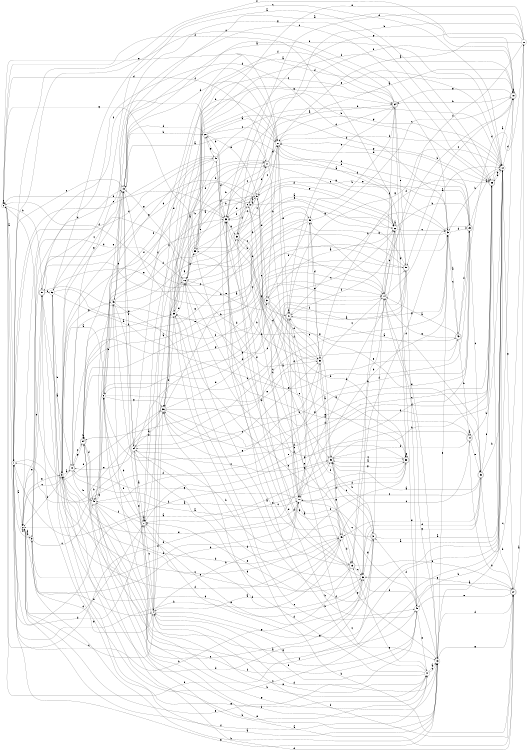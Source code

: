 digraph n45_6 {
__start0 [label="" shape="none"];

rankdir=LR;
size="8,5";

s0 [style="filled", color="black", fillcolor="white" shape="circle", label="0"];
s1 [style="filled", color="black", fillcolor="white" shape="circle", label="1"];
s2 [style="filled", color="black", fillcolor="white" shape="circle", label="2"];
s3 [style="filled", color="black", fillcolor="white" shape="circle", label="3"];
s4 [style="filled", color="black", fillcolor="white" shape="circle", label="4"];
s5 [style="filled", color="black", fillcolor="white" shape="circle", label="5"];
s6 [style="rounded,filled", color="black", fillcolor="white" shape="doublecircle", label="6"];
s7 [style="rounded,filled", color="black", fillcolor="white" shape="doublecircle", label="7"];
s8 [style="filled", color="black", fillcolor="white" shape="circle", label="8"];
s9 [style="filled", color="black", fillcolor="white" shape="circle", label="9"];
s10 [style="rounded,filled", color="black", fillcolor="white" shape="doublecircle", label="10"];
s11 [style="filled", color="black", fillcolor="white" shape="circle", label="11"];
s12 [style="filled", color="black", fillcolor="white" shape="circle", label="12"];
s13 [style="filled", color="black", fillcolor="white" shape="circle", label="13"];
s14 [style="filled", color="black", fillcolor="white" shape="circle", label="14"];
s15 [style="rounded,filled", color="black", fillcolor="white" shape="doublecircle", label="15"];
s16 [style="rounded,filled", color="black", fillcolor="white" shape="doublecircle", label="16"];
s17 [style="rounded,filled", color="black", fillcolor="white" shape="doublecircle", label="17"];
s18 [style="rounded,filled", color="black", fillcolor="white" shape="doublecircle", label="18"];
s19 [style="filled", color="black", fillcolor="white" shape="circle", label="19"];
s20 [style="filled", color="black", fillcolor="white" shape="circle", label="20"];
s21 [style="filled", color="black", fillcolor="white" shape="circle", label="21"];
s22 [style="filled", color="black", fillcolor="white" shape="circle", label="22"];
s23 [style="rounded,filled", color="black", fillcolor="white" shape="doublecircle", label="23"];
s24 [style="filled", color="black", fillcolor="white" shape="circle", label="24"];
s25 [style="rounded,filled", color="black", fillcolor="white" shape="doublecircle", label="25"];
s26 [style="rounded,filled", color="black", fillcolor="white" shape="doublecircle", label="26"];
s27 [style="rounded,filled", color="black", fillcolor="white" shape="doublecircle", label="27"];
s28 [style="filled", color="black", fillcolor="white" shape="circle", label="28"];
s29 [style="rounded,filled", color="black", fillcolor="white" shape="doublecircle", label="29"];
s30 [style="filled", color="black", fillcolor="white" shape="circle", label="30"];
s31 [style="rounded,filled", color="black", fillcolor="white" shape="doublecircle", label="31"];
s32 [style="filled", color="black", fillcolor="white" shape="circle", label="32"];
s33 [style="filled", color="black", fillcolor="white" shape="circle", label="33"];
s34 [style="rounded,filled", color="black", fillcolor="white" shape="doublecircle", label="34"];
s35 [style="filled", color="black", fillcolor="white" shape="circle", label="35"];
s36 [style="rounded,filled", color="black", fillcolor="white" shape="doublecircle", label="36"];
s37 [style="rounded,filled", color="black", fillcolor="white" shape="doublecircle", label="37"];
s38 [style="rounded,filled", color="black", fillcolor="white" shape="doublecircle", label="38"];
s39 [style="filled", color="black", fillcolor="white" shape="circle", label="39"];
s40 [style="filled", color="black", fillcolor="white" shape="circle", label="40"];
s41 [style="rounded,filled", color="black", fillcolor="white" shape="doublecircle", label="41"];
s42 [style="filled", color="black", fillcolor="white" shape="circle", label="42"];
s43 [style="rounded,filled", color="black", fillcolor="white" shape="doublecircle", label="43"];
s44 [style="rounded,filled", color="black", fillcolor="white" shape="doublecircle", label="44"];
s45 [style="filled", color="black", fillcolor="white" shape="circle", label="45"];
s46 [style="filled", color="black", fillcolor="white" shape="circle", label="46"];
s47 [style="filled", color="black", fillcolor="white" shape="circle", label="47"];
s48 [style="filled", color="black", fillcolor="white" shape="circle", label="48"];
s49 [style="filled", color="black", fillcolor="white" shape="circle", label="49"];
s50 [style="rounded,filled", color="black", fillcolor="white" shape="doublecircle", label="50"];
s51 [style="rounded,filled", color="black", fillcolor="white" shape="doublecircle", label="51"];
s52 [style="filled", color="black", fillcolor="white" shape="circle", label="52"];
s53 [style="rounded,filled", color="black", fillcolor="white" shape="doublecircle", label="53"];
s54 [style="rounded,filled", color="black", fillcolor="white" shape="doublecircle", label="54"];
s55 [style="filled", color="black", fillcolor="white" shape="circle", label="55"];
s0 -> s1 [label="a"];
s0 -> s51 [label="b"];
s0 -> s0 [label="c"];
s0 -> s25 [label="d"];
s0 -> s36 [label="e"];
s0 -> s22 [label="f"];
s0 -> s55 [label="g"];
s1 -> s2 [label="a"];
s1 -> s45 [label="b"];
s1 -> s19 [label="c"];
s1 -> s7 [label="d"];
s1 -> s41 [label="e"];
s1 -> s16 [label="f"];
s1 -> s13 [label="g"];
s2 -> s3 [label="a"];
s2 -> s38 [label="b"];
s2 -> s9 [label="c"];
s2 -> s7 [label="d"];
s2 -> s40 [label="e"];
s2 -> s47 [label="f"];
s2 -> s9 [label="g"];
s3 -> s1 [label="a"];
s3 -> s4 [label="b"];
s3 -> s49 [label="c"];
s3 -> s19 [label="d"];
s3 -> s51 [label="e"];
s3 -> s2 [label="f"];
s3 -> s4 [label="g"];
s4 -> s5 [label="a"];
s4 -> s11 [label="b"];
s4 -> s2 [label="c"];
s4 -> s13 [label="d"];
s4 -> s19 [label="e"];
s4 -> s36 [label="f"];
s4 -> s31 [label="g"];
s5 -> s6 [label="a"];
s5 -> s55 [label="b"];
s5 -> s53 [label="c"];
s5 -> s37 [label="d"];
s5 -> s15 [label="e"];
s5 -> s17 [label="f"];
s5 -> s3 [label="g"];
s6 -> s5 [label="a"];
s6 -> s7 [label="b"];
s6 -> s11 [label="c"];
s6 -> s33 [label="d"];
s6 -> s8 [label="e"];
s6 -> s33 [label="f"];
s6 -> s12 [label="g"];
s7 -> s7 [label="a"];
s7 -> s8 [label="b"];
s7 -> s4 [label="c"];
s7 -> s17 [label="d"];
s7 -> s8 [label="e"];
s7 -> s49 [label="f"];
s7 -> s12 [label="g"];
s8 -> s9 [label="a"];
s8 -> s46 [label="b"];
s8 -> s42 [label="c"];
s8 -> s26 [label="d"];
s8 -> s19 [label="e"];
s8 -> s33 [label="f"];
s8 -> s36 [label="g"];
s9 -> s10 [label="a"];
s9 -> s47 [label="b"];
s9 -> s19 [label="c"];
s9 -> s17 [label="d"];
s9 -> s11 [label="e"];
s9 -> s33 [label="f"];
s9 -> s46 [label="g"];
s10 -> s11 [label="a"];
s10 -> s49 [label="b"];
s10 -> s54 [label="c"];
s10 -> s50 [label="d"];
s10 -> s16 [label="e"];
s10 -> s2 [label="f"];
s10 -> s26 [label="g"];
s11 -> s12 [label="a"];
s11 -> s22 [label="b"];
s11 -> s53 [label="c"];
s11 -> s3 [label="d"];
s11 -> s35 [label="e"];
s11 -> s30 [label="f"];
s11 -> s10 [label="g"];
s12 -> s13 [label="a"];
s12 -> s42 [label="b"];
s12 -> s52 [label="c"];
s12 -> s18 [label="d"];
s12 -> s26 [label="e"];
s12 -> s39 [label="f"];
s12 -> s27 [label="g"];
s13 -> s9 [label="a"];
s13 -> s3 [label="b"];
s13 -> s14 [label="c"];
s13 -> s27 [label="d"];
s13 -> s42 [label="e"];
s13 -> s31 [label="f"];
s13 -> s27 [label="g"];
s14 -> s12 [label="a"];
s14 -> s15 [label="b"];
s14 -> s22 [label="c"];
s14 -> s19 [label="d"];
s14 -> s13 [label="e"];
s14 -> s34 [label="f"];
s14 -> s8 [label="g"];
s15 -> s16 [label="a"];
s15 -> s1 [label="b"];
s15 -> s30 [label="c"];
s15 -> s33 [label="d"];
s15 -> s7 [label="e"];
s15 -> s27 [label="f"];
s15 -> s23 [label="g"];
s16 -> s7 [label="a"];
s16 -> s17 [label="b"];
s16 -> s35 [label="c"];
s16 -> s2 [label="d"];
s16 -> s37 [label="e"];
s16 -> s55 [label="f"];
s16 -> s43 [label="g"];
s17 -> s18 [label="a"];
s17 -> s36 [label="b"];
s17 -> s13 [label="c"];
s17 -> s0 [label="d"];
s17 -> s22 [label="e"];
s17 -> s42 [label="f"];
s17 -> s21 [label="g"];
s18 -> s19 [label="a"];
s18 -> s34 [label="b"];
s18 -> s50 [label="c"];
s18 -> s18 [label="d"];
s18 -> s39 [label="e"];
s18 -> s1 [label="f"];
s18 -> s34 [label="g"];
s19 -> s17 [label="a"];
s19 -> s20 [label="b"];
s19 -> s14 [label="c"];
s19 -> s21 [label="d"];
s19 -> s12 [label="e"];
s19 -> s24 [label="f"];
s19 -> s9 [label="g"];
s20 -> s21 [label="a"];
s20 -> s26 [label="b"];
s20 -> s21 [label="c"];
s20 -> s19 [label="d"];
s20 -> s5 [label="e"];
s20 -> s2 [label="f"];
s20 -> s48 [label="g"];
s21 -> s22 [label="a"];
s21 -> s4 [label="b"];
s21 -> s5 [label="c"];
s21 -> s41 [label="d"];
s21 -> s0 [label="e"];
s21 -> s12 [label="f"];
s21 -> s13 [label="g"];
s22 -> s22 [label="a"];
s22 -> s23 [label="b"];
s22 -> s42 [label="c"];
s22 -> s40 [label="d"];
s22 -> s55 [label="e"];
s22 -> s41 [label="f"];
s22 -> s33 [label="g"];
s23 -> s12 [label="a"];
s23 -> s24 [label="b"];
s23 -> s29 [label="c"];
s23 -> s21 [label="d"];
s23 -> s5 [label="e"];
s23 -> s25 [label="f"];
s23 -> s21 [label="g"];
s24 -> s7 [label="a"];
s24 -> s14 [label="b"];
s24 -> s25 [label="c"];
s24 -> s12 [label="d"];
s24 -> s10 [label="e"];
s24 -> s43 [label="f"];
s24 -> s30 [label="g"];
s25 -> s0 [label="a"];
s25 -> s26 [label="b"];
s25 -> s38 [label="c"];
s25 -> s45 [label="d"];
s25 -> s41 [label="e"];
s25 -> s1 [label="f"];
s25 -> s38 [label="g"];
s26 -> s18 [label="a"];
s26 -> s27 [label="b"];
s26 -> s46 [label="c"];
s26 -> s36 [label="d"];
s26 -> s49 [label="e"];
s26 -> s32 [label="f"];
s26 -> s12 [label="g"];
s27 -> s28 [label="a"];
s27 -> s44 [label="b"];
s27 -> s51 [label="c"];
s27 -> s54 [label="d"];
s27 -> s40 [label="e"];
s27 -> s4 [label="f"];
s27 -> s30 [label="g"];
s28 -> s21 [label="a"];
s28 -> s6 [label="b"];
s28 -> s29 [label="c"];
s28 -> s53 [label="d"];
s28 -> s16 [label="e"];
s28 -> s14 [label="f"];
s28 -> s33 [label="g"];
s29 -> s25 [label="a"];
s29 -> s12 [label="b"];
s29 -> s11 [label="c"];
s29 -> s30 [label="d"];
s29 -> s45 [label="e"];
s29 -> s26 [label="f"];
s29 -> s30 [label="g"];
s30 -> s6 [label="a"];
s30 -> s18 [label="b"];
s30 -> s9 [label="c"];
s30 -> s24 [label="d"];
s30 -> s8 [label="e"];
s30 -> s7 [label="f"];
s30 -> s31 [label="g"];
s31 -> s12 [label="a"];
s31 -> s25 [label="b"];
s31 -> s32 [label="c"];
s31 -> s9 [label="d"];
s31 -> s0 [label="e"];
s31 -> s14 [label="f"];
s31 -> s33 [label="g"];
s32 -> s25 [label="a"];
s32 -> s20 [label="b"];
s32 -> s14 [label="c"];
s32 -> s33 [label="d"];
s32 -> s35 [label="e"];
s32 -> s1 [label="f"];
s32 -> s36 [label="g"];
s33 -> s34 [label="a"];
s33 -> s20 [label="b"];
s33 -> s17 [label="c"];
s33 -> s11 [label="d"];
s33 -> s0 [label="e"];
s33 -> s49 [label="f"];
s33 -> s53 [label="g"];
s34 -> s19 [label="a"];
s34 -> s35 [label="b"];
s34 -> s16 [label="c"];
s34 -> s21 [label="d"];
s34 -> s50 [label="e"];
s34 -> s36 [label="f"];
s34 -> s38 [label="g"];
s35 -> s36 [label="a"];
s35 -> s16 [label="b"];
s35 -> s18 [label="c"];
s35 -> s32 [label="d"];
s35 -> s54 [label="e"];
s35 -> s37 [label="f"];
s35 -> s54 [label="g"];
s36 -> s24 [label="a"];
s36 -> s2 [label="b"];
s36 -> s32 [label="c"];
s36 -> s37 [label="d"];
s36 -> s26 [label="e"];
s36 -> s39 [label="f"];
s36 -> s23 [label="g"];
s37 -> s22 [label="a"];
s37 -> s21 [label="b"];
s37 -> s22 [label="c"];
s37 -> s32 [label="d"];
s37 -> s29 [label="e"];
s37 -> s32 [label="f"];
s37 -> s38 [label="g"];
s38 -> s25 [label="a"];
s38 -> s5 [label="b"];
s38 -> s39 [label="c"];
s38 -> s11 [label="d"];
s38 -> s38 [label="e"];
s38 -> s16 [label="f"];
s38 -> s7 [label="g"];
s39 -> s34 [label="a"];
s39 -> s27 [label="b"];
s39 -> s40 [label="c"];
s39 -> s17 [label="d"];
s39 -> s16 [label="e"];
s39 -> s18 [label="f"];
s39 -> s55 [label="g"];
s40 -> s24 [label="a"];
s40 -> s12 [label="b"];
s40 -> s41 [label="c"];
s40 -> s30 [label="d"];
s40 -> s47 [label="e"];
s40 -> s54 [label="f"];
s40 -> s4 [label="g"];
s41 -> s29 [label="a"];
s41 -> s42 [label="b"];
s41 -> s11 [label="c"];
s41 -> s41 [label="d"];
s41 -> s34 [label="e"];
s41 -> s31 [label="f"];
s41 -> s12 [label="g"];
s42 -> s43 [label="a"];
s42 -> s11 [label="b"];
s42 -> s1 [label="c"];
s42 -> s23 [label="d"];
s42 -> s35 [label="e"];
s42 -> s39 [label="f"];
s42 -> s33 [label="g"];
s43 -> s14 [label="a"];
s43 -> s44 [label="b"];
s43 -> s42 [label="c"];
s43 -> s28 [label="d"];
s43 -> s54 [label="e"];
s43 -> s23 [label="f"];
s43 -> s14 [label="g"];
s44 -> s44 [label="a"];
s44 -> s12 [label="b"];
s44 -> s45 [label="c"];
s44 -> s16 [label="d"];
s44 -> s29 [label="e"];
s44 -> s25 [label="f"];
s44 -> s7 [label="g"];
s45 -> s4 [label="a"];
s45 -> s46 [label="b"];
s45 -> s48 [label="c"];
s45 -> s15 [label="d"];
s45 -> s9 [label="e"];
s45 -> s52 [label="f"];
s45 -> s25 [label="g"];
s46 -> s24 [label="a"];
s46 -> s47 [label="b"];
s46 -> s33 [label="c"];
s46 -> s22 [label="d"];
s46 -> s19 [label="e"];
s46 -> s21 [label="f"];
s46 -> s23 [label="g"];
s47 -> s13 [label="a"];
s47 -> s33 [label="b"];
s47 -> s13 [label="c"];
s47 -> s36 [label="d"];
s47 -> s7 [label="e"];
s47 -> s4 [label="f"];
s47 -> s15 [label="g"];
s48 -> s36 [label="a"];
s48 -> s12 [label="b"];
s48 -> s1 [label="c"];
s48 -> s33 [label="d"];
s48 -> s23 [label="e"];
s48 -> s49 [label="f"];
s48 -> s54 [label="g"];
s49 -> s11 [label="a"];
s49 -> s45 [label="b"];
s49 -> s50 [label="c"];
s49 -> s18 [label="d"];
s49 -> s8 [label="e"];
s49 -> s13 [label="f"];
s49 -> s13 [label="g"];
s50 -> s41 [label="a"];
s50 -> s51 [label="b"];
s50 -> s0 [label="c"];
s50 -> s54 [label="d"];
s50 -> s21 [label="e"];
s50 -> s40 [label="f"];
s50 -> s6 [label="g"];
s51 -> s10 [label="a"];
s51 -> s50 [label="b"];
s51 -> s48 [label="c"];
s51 -> s42 [label="d"];
s51 -> s2 [label="e"];
s51 -> s52 [label="f"];
s51 -> s47 [label="g"];
s52 -> s26 [label="a"];
s52 -> s9 [label="b"];
s52 -> s45 [label="c"];
s52 -> s30 [label="d"];
s52 -> s53 [label="e"];
s52 -> s14 [label="f"];
s52 -> s14 [label="g"];
s53 -> s25 [label="a"];
s53 -> s40 [label="b"];
s53 -> s21 [label="c"];
s53 -> s15 [label="d"];
s53 -> s18 [label="e"];
s53 -> s6 [label="f"];
s53 -> s41 [label="g"];
s54 -> s27 [label="a"];
s54 -> s54 [label="b"];
s54 -> s42 [label="c"];
s54 -> s49 [label="d"];
s54 -> s13 [label="e"];
s54 -> s39 [label="f"];
s54 -> s10 [label="g"];
s55 -> s22 [label="a"];
s55 -> s26 [label="b"];
s55 -> s38 [label="c"];
s55 -> s22 [label="d"];
s55 -> s20 [label="e"];
s55 -> s32 [label="f"];
s55 -> s34 [label="g"];

}